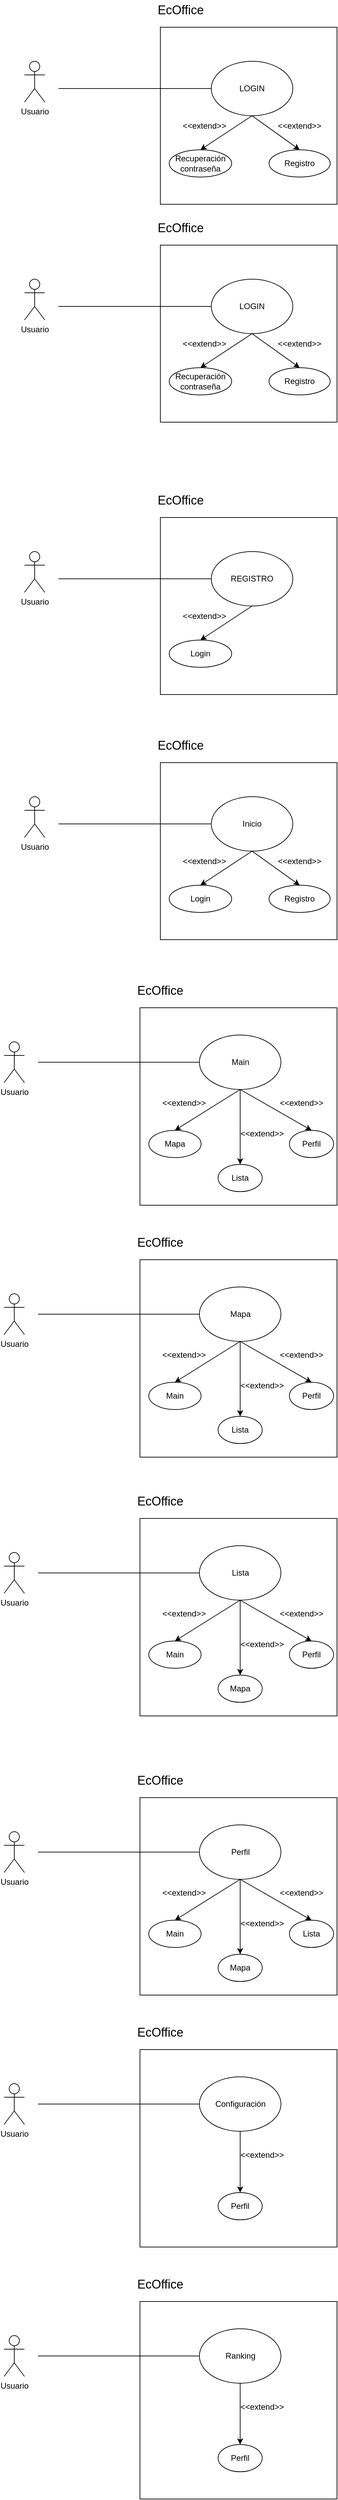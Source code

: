 <mxfile version="26.1.0">
  <diagram name="Página-1" id="AuJuehfKYc8tqPWSzXkJ">
    <mxGraphModel dx="1050" dy="1665" grid="1" gridSize="10" guides="1" tooltips="1" connect="1" arrows="1" fold="1" page="1" pageScale="1" pageWidth="850" pageHeight="1100" math="0" shadow="0">
      <root>
        <mxCell id="0" />
        <mxCell id="1" parent="0" />
        <mxCell id="-lMyzXZ5Z6H0XPTwVIsC-2" value="" style="whiteSpace=wrap;html=1;aspect=fixed;" parent="1" vertex="1">
          <mxGeometry x="320" y="150" width="260" height="260" as="geometry" />
        </mxCell>
        <mxCell id="Qlu5UnZryC30QRzc9eRi-1" value="Usuario" style="shape=umlActor;verticalLabelPosition=bottom;verticalAlign=top;html=1;outlineConnect=0;" parent="1" vertex="1">
          <mxGeometry x="120" y="200" width="30" height="60" as="geometry" />
        </mxCell>
        <mxCell id="6k7u9zJmHzbF-LpgPIJx-1" value="LOGIN" style="ellipse;whiteSpace=wrap;html=1;" parent="1" vertex="1">
          <mxGeometry x="395" y="200" width="120" height="80" as="geometry" />
        </mxCell>
        <mxCell id="6k7u9zJmHzbF-LpgPIJx-2" value="&lt;font style=&quot;font-size: 18px;&quot;&gt;EcOffice&lt;/font&gt;" style="text;html=1;align=center;verticalAlign=middle;whiteSpace=wrap;rounded=0;" parent="1" vertex="1">
          <mxGeometry x="320" y="110" width="60" height="30" as="geometry" />
        </mxCell>
        <mxCell id="6k7u9zJmHzbF-LpgPIJx-3" value="" style="endArrow=none;html=1;rounded=0;entryX=0;entryY=0.5;entryDx=0;entryDy=0;" parent="1" target="6k7u9zJmHzbF-LpgPIJx-1" edge="1">
          <mxGeometry width="50" height="50" relative="1" as="geometry">
            <mxPoint x="170" y="240" as="sourcePoint" />
            <mxPoint x="440" y="260" as="targetPoint" />
          </mxGeometry>
        </mxCell>
        <mxCell id="zmfI66XZxZjJ3lZ3gCG1-1" value="Recuperación contraseña" style="ellipse;whiteSpace=wrap;html=1;" parent="1" vertex="1">
          <mxGeometry x="333" y="330" width="92" height="40" as="geometry" />
        </mxCell>
        <mxCell id="zmfI66XZxZjJ3lZ3gCG1-2" value="" style="endArrow=classic;html=1;rounded=0;entryX=0.5;entryY=0;entryDx=0;entryDy=0;exitX=0.5;exitY=1;exitDx=0;exitDy=0;" parent="1" source="6k7u9zJmHzbF-LpgPIJx-1" target="zmfI66XZxZjJ3lZ3gCG1-1" edge="1">
          <mxGeometry width="50" height="50" relative="1" as="geometry">
            <mxPoint x="390" y="240" as="sourcePoint" />
            <mxPoint x="440" y="190" as="targetPoint" />
          </mxGeometry>
        </mxCell>
        <mxCell id="zmfI66XZxZjJ3lZ3gCG1-3" value="&amp;lt;&amp;lt;extend&amp;gt;&amp;gt;" style="text;html=1;align=center;verticalAlign=middle;whiteSpace=wrap;rounded=0;" parent="1" vertex="1">
          <mxGeometry x="355" y="280" width="60" height="30" as="geometry" />
        </mxCell>
        <mxCell id="JdXRyYJLP0MSMpnX27Q1-1" value="" style="endArrow=classic;html=1;rounded=0;entryX=0.5;entryY=0;entryDx=0;entryDy=0;exitX=0.5;exitY=1;exitDx=0;exitDy=0;" parent="1" source="6k7u9zJmHzbF-LpgPIJx-1" target="JdXRyYJLP0MSMpnX27Q1-2" edge="1">
          <mxGeometry width="50" height="50" relative="1" as="geometry">
            <mxPoint x="490.005" y="275" as="sourcePoint" />
            <mxPoint x="524.26" y="345" as="targetPoint" />
          </mxGeometry>
        </mxCell>
        <mxCell id="JdXRyYJLP0MSMpnX27Q1-2" value="Registro" style="ellipse;whiteSpace=wrap;html=1;" parent="1" vertex="1">
          <mxGeometry x="480" y="330" width="90" height="40" as="geometry" />
        </mxCell>
        <mxCell id="JdXRyYJLP0MSMpnX27Q1-3" value="&amp;lt;&amp;lt;extend&amp;gt;&amp;gt;" style="text;html=1;align=center;verticalAlign=middle;whiteSpace=wrap;rounded=0;" parent="1" vertex="1">
          <mxGeometry x="495" y="280" width="60" height="30" as="geometry" />
        </mxCell>
        <mxCell id="hdl9mwOCS-CArBsNlBvk-1" value="" style="whiteSpace=wrap;html=1;aspect=fixed;" parent="1" vertex="1">
          <mxGeometry x="320" y="550" width="260" height="260" as="geometry" />
        </mxCell>
        <mxCell id="hdl9mwOCS-CArBsNlBvk-2" value="Usuario" style="shape=umlActor;verticalLabelPosition=bottom;verticalAlign=top;html=1;outlineConnect=0;" parent="1" vertex="1">
          <mxGeometry x="120" y="600" width="30" height="60" as="geometry" />
        </mxCell>
        <mxCell id="hdl9mwOCS-CArBsNlBvk-3" value="REGISTRO" style="ellipse;whiteSpace=wrap;html=1;" parent="1" vertex="1">
          <mxGeometry x="395" y="600" width="120" height="80" as="geometry" />
        </mxCell>
        <mxCell id="hdl9mwOCS-CArBsNlBvk-4" value="&lt;font style=&quot;font-size: 18px;&quot;&gt;EcOffice&lt;/font&gt;" style="text;html=1;align=center;verticalAlign=middle;whiteSpace=wrap;rounded=0;" parent="1" vertex="1">
          <mxGeometry x="320" y="510" width="60" height="30" as="geometry" />
        </mxCell>
        <mxCell id="hdl9mwOCS-CArBsNlBvk-5" value="" style="endArrow=none;html=1;rounded=0;entryX=0;entryY=0.5;entryDx=0;entryDy=0;" parent="1" target="hdl9mwOCS-CArBsNlBvk-3" edge="1">
          <mxGeometry width="50" height="50" relative="1" as="geometry">
            <mxPoint x="170" y="640" as="sourcePoint" />
            <mxPoint x="440" y="660" as="targetPoint" />
          </mxGeometry>
        </mxCell>
        <mxCell id="hdl9mwOCS-CArBsNlBvk-6" value="Login" style="ellipse;whiteSpace=wrap;html=1;" parent="1" vertex="1">
          <mxGeometry x="333" y="730" width="92" height="40" as="geometry" />
        </mxCell>
        <mxCell id="hdl9mwOCS-CArBsNlBvk-7" value="" style="endArrow=classic;html=1;rounded=0;entryX=0.5;entryY=0;entryDx=0;entryDy=0;exitX=0.5;exitY=1;exitDx=0;exitDy=0;" parent="1" source="hdl9mwOCS-CArBsNlBvk-3" target="hdl9mwOCS-CArBsNlBvk-6" edge="1">
          <mxGeometry width="50" height="50" relative="1" as="geometry">
            <mxPoint x="390" y="640" as="sourcePoint" />
            <mxPoint x="440" y="590" as="targetPoint" />
          </mxGeometry>
        </mxCell>
        <mxCell id="hdl9mwOCS-CArBsNlBvk-8" value="&amp;lt;&amp;lt;extend&amp;gt;&amp;gt;" style="text;html=1;align=center;verticalAlign=middle;whiteSpace=wrap;rounded=0;" parent="1" vertex="1">
          <mxGeometry x="355" y="680" width="60" height="30" as="geometry" />
        </mxCell>
        <mxCell id="hdl9mwOCS-CArBsNlBvk-12" value="" style="whiteSpace=wrap;html=1;aspect=fixed;" parent="1" vertex="1">
          <mxGeometry x="320" y="910" width="260" height="260" as="geometry" />
        </mxCell>
        <mxCell id="hdl9mwOCS-CArBsNlBvk-13" value="Usuario" style="shape=umlActor;verticalLabelPosition=bottom;verticalAlign=top;html=1;outlineConnect=0;" parent="1" vertex="1">
          <mxGeometry x="120" y="960" width="30" height="60" as="geometry" />
        </mxCell>
        <mxCell id="hdl9mwOCS-CArBsNlBvk-14" value="Inicio" style="ellipse;whiteSpace=wrap;html=1;" parent="1" vertex="1">
          <mxGeometry x="395" y="960" width="120" height="80" as="geometry" />
        </mxCell>
        <mxCell id="hdl9mwOCS-CArBsNlBvk-15" value="&lt;font style=&quot;font-size: 18px;&quot;&gt;EcOffice&lt;/font&gt;" style="text;html=1;align=center;verticalAlign=middle;whiteSpace=wrap;rounded=0;" parent="1" vertex="1">
          <mxGeometry x="320" y="870" width="60" height="30" as="geometry" />
        </mxCell>
        <mxCell id="hdl9mwOCS-CArBsNlBvk-16" value="" style="endArrow=none;html=1;rounded=0;entryX=0;entryY=0.5;entryDx=0;entryDy=0;" parent="1" target="hdl9mwOCS-CArBsNlBvk-14" edge="1">
          <mxGeometry width="50" height="50" relative="1" as="geometry">
            <mxPoint x="170" y="1000" as="sourcePoint" />
            <mxPoint x="440" y="1020" as="targetPoint" />
          </mxGeometry>
        </mxCell>
        <mxCell id="hdl9mwOCS-CArBsNlBvk-17" value="Login" style="ellipse;whiteSpace=wrap;html=1;" parent="1" vertex="1">
          <mxGeometry x="333" y="1090" width="92" height="40" as="geometry" />
        </mxCell>
        <mxCell id="hdl9mwOCS-CArBsNlBvk-18" value="" style="endArrow=classic;html=1;rounded=0;entryX=0.5;entryY=0;entryDx=0;entryDy=0;exitX=0.5;exitY=1;exitDx=0;exitDy=0;" parent="1" source="hdl9mwOCS-CArBsNlBvk-14" target="hdl9mwOCS-CArBsNlBvk-17" edge="1">
          <mxGeometry width="50" height="50" relative="1" as="geometry">
            <mxPoint x="390" y="1000" as="sourcePoint" />
            <mxPoint x="440" y="950" as="targetPoint" />
          </mxGeometry>
        </mxCell>
        <mxCell id="hdl9mwOCS-CArBsNlBvk-19" value="&amp;lt;&amp;lt;extend&amp;gt;&amp;gt;" style="text;html=1;align=center;verticalAlign=middle;whiteSpace=wrap;rounded=0;" parent="1" vertex="1">
          <mxGeometry x="355" y="1040" width="60" height="30" as="geometry" />
        </mxCell>
        <mxCell id="hdl9mwOCS-CArBsNlBvk-20" value="" style="endArrow=classic;html=1;rounded=0;entryX=0.5;entryY=0;entryDx=0;entryDy=0;exitX=0.5;exitY=1;exitDx=0;exitDy=0;" parent="1" source="hdl9mwOCS-CArBsNlBvk-14" target="hdl9mwOCS-CArBsNlBvk-21" edge="1">
          <mxGeometry width="50" height="50" relative="1" as="geometry">
            <mxPoint x="490.005" y="1035" as="sourcePoint" />
            <mxPoint x="524.26" y="1105" as="targetPoint" />
          </mxGeometry>
        </mxCell>
        <mxCell id="hdl9mwOCS-CArBsNlBvk-21" value="Registro" style="ellipse;whiteSpace=wrap;html=1;" parent="1" vertex="1">
          <mxGeometry x="480" y="1090" width="90" height="40" as="geometry" />
        </mxCell>
        <mxCell id="hdl9mwOCS-CArBsNlBvk-22" value="&amp;lt;&amp;lt;extend&amp;gt;&amp;gt;" style="text;html=1;align=center;verticalAlign=middle;whiteSpace=wrap;rounded=0;" parent="1" vertex="1">
          <mxGeometry x="495" y="1040" width="60" height="30" as="geometry" />
        </mxCell>
        <mxCell id="hdl9mwOCS-CArBsNlBvk-36" value="" style="whiteSpace=wrap;html=1;aspect=fixed;" parent="1" vertex="1">
          <mxGeometry x="290" y="1270" width="290" height="290" as="geometry" />
        </mxCell>
        <mxCell id="hdl9mwOCS-CArBsNlBvk-37" value="Usuario" style="shape=umlActor;verticalLabelPosition=bottom;verticalAlign=top;html=1;outlineConnect=0;" parent="1" vertex="1">
          <mxGeometry x="90" y="1320" width="30" height="60" as="geometry" />
        </mxCell>
        <mxCell id="hdl9mwOCS-CArBsNlBvk-38" value="Main" style="ellipse;whiteSpace=wrap;html=1;" parent="1" vertex="1">
          <mxGeometry x="377.5" y="1310" width="120" height="80" as="geometry" />
        </mxCell>
        <mxCell id="hdl9mwOCS-CArBsNlBvk-39" value="&lt;font style=&quot;font-size: 18px;&quot;&gt;EcOffice&lt;/font&gt;" style="text;html=1;align=center;verticalAlign=middle;whiteSpace=wrap;rounded=0;" parent="1" vertex="1">
          <mxGeometry x="290" y="1230" width="60" height="30" as="geometry" />
        </mxCell>
        <mxCell id="hdl9mwOCS-CArBsNlBvk-40" value="" style="endArrow=none;html=1;rounded=0;entryX=0;entryY=0.5;entryDx=0;entryDy=0;" parent="1" target="hdl9mwOCS-CArBsNlBvk-38" edge="1">
          <mxGeometry width="50" height="50" relative="1" as="geometry">
            <mxPoint x="140" y="1350" as="sourcePoint" />
            <mxPoint x="410" y="1380" as="targetPoint" />
          </mxGeometry>
        </mxCell>
        <mxCell id="hdl9mwOCS-CArBsNlBvk-41" value="Mapa" style="ellipse;whiteSpace=wrap;html=1;" parent="1" vertex="1">
          <mxGeometry x="303" y="1450" width="77" height="40" as="geometry" />
        </mxCell>
        <mxCell id="hdl9mwOCS-CArBsNlBvk-42" value="" style="endArrow=classic;html=1;rounded=0;entryX=0.5;entryY=0;entryDx=0;entryDy=0;exitX=0.5;exitY=1;exitDx=0;exitDy=0;" parent="1" source="hdl9mwOCS-CArBsNlBvk-38" target="hdl9mwOCS-CArBsNlBvk-41" edge="1">
          <mxGeometry width="50" height="50" relative="1" as="geometry">
            <mxPoint x="360" y="1360" as="sourcePoint" />
            <mxPoint x="410" y="1310" as="targetPoint" />
          </mxGeometry>
        </mxCell>
        <mxCell id="hdl9mwOCS-CArBsNlBvk-43" value="&amp;lt;&amp;lt;extend&amp;gt;&amp;gt;" style="text;html=1;align=center;verticalAlign=middle;whiteSpace=wrap;rounded=0;" parent="1" vertex="1">
          <mxGeometry x="325" y="1395" width="60" height="30" as="geometry" />
        </mxCell>
        <mxCell id="hdl9mwOCS-CArBsNlBvk-44" value="" style="endArrow=classic;html=1;rounded=0;entryX=0.5;entryY=0;entryDx=0;entryDy=0;exitX=0.5;exitY=1;exitDx=0;exitDy=0;" parent="1" source="hdl9mwOCS-CArBsNlBvk-38" target="hdl9mwOCS-CArBsNlBvk-45" edge="1">
          <mxGeometry width="50" height="50" relative="1" as="geometry">
            <mxPoint x="460.005" y="1395" as="sourcePoint" />
            <mxPoint x="494.26" y="1465" as="targetPoint" />
          </mxGeometry>
        </mxCell>
        <mxCell id="hdl9mwOCS-CArBsNlBvk-45" value="Lista" style="ellipse;whiteSpace=wrap;html=1;" parent="1" vertex="1">
          <mxGeometry x="405" y="1500" width="65" height="40" as="geometry" />
        </mxCell>
        <mxCell id="hdl9mwOCS-CArBsNlBvk-46" value="&amp;lt;&amp;lt;extend&amp;gt;&amp;gt;" style="text;html=1;align=center;verticalAlign=middle;whiteSpace=wrap;rounded=0;" parent="1" vertex="1">
          <mxGeometry x="497.5" y="1395" width="60" height="30" as="geometry" />
        </mxCell>
        <mxCell id="hdl9mwOCS-CArBsNlBvk-47" value="Perfil" style="ellipse;whiteSpace=wrap;html=1;" parent="1" vertex="1">
          <mxGeometry x="510" y="1450" width="65" height="40" as="geometry" />
        </mxCell>
        <mxCell id="hdl9mwOCS-CArBsNlBvk-48" value="" style="endArrow=classic;html=1;rounded=0;entryX=0.5;entryY=0;entryDx=0;entryDy=0;exitX=0.5;exitY=1;exitDx=0;exitDy=0;" parent="1" source="hdl9mwOCS-CArBsNlBvk-38" target="hdl9mwOCS-CArBsNlBvk-47" edge="1">
          <mxGeometry width="50" height="50" relative="1" as="geometry">
            <mxPoint x="435" y="1410" as="sourcePoint" />
            <mxPoint x="438" y="1460" as="targetPoint" />
          </mxGeometry>
        </mxCell>
        <mxCell id="hdl9mwOCS-CArBsNlBvk-49" value="&amp;lt;&amp;lt;extend&amp;gt;&amp;gt;" style="text;html=1;align=center;verticalAlign=middle;whiteSpace=wrap;rounded=0;" parent="1" vertex="1">
          <mxGeometry x="440" y="1440" width="60" height="30" as="geometry" />
        </mxCell>
        <mxCell id="ShXuwQ5tJ1fE1ABgl12t-1" value="" style="whiteSpace=wrap;html=1;aspect=fixed;" vertex="1" parent="1">
          <mxGeometry x="320" y="-170" width="260" height="260" as="geometry" />
        </mxCell>
        <mxCell id="ShXuwQ5tJ1fE1ABgl12t-2" value="Usuario" style="shape=umlActor;verticalLabelPosition=bottom;verticalAlign=top;html=1;outlineConnect=0;" vertex="1" parent="1">
          <mxGeometry x="120" y="-120" width="30" height="60" as="geometry" />
        </mxCell>
        <mxCell id="ShXuwQ5tJ1fE1ABgl12t-3" value="LOGIN" style="ellipse;whiteSpace=wrap;html=1;" vertex="1" parent="1">
          <mxGeometry x="395" y="-120" width="120" height="80" as="geometry" />
        </mxCell>
        <mxCell id="ShXuwQ5tJ1fE1ABgl12t-4" value="&lt;font style=&quot;font-size: 18px;&quot;&gt;EcOffice&lt;/font&gt;" style="text;html=1;align=center;verticalAlign=middle;whiteSpace=wrap;rounded=0;" vertex="1" parent="1">
          <mxGeometry x="320" y="-210" width="60" height="30" as="geometry" />
        </mxCell>
        <mxCell id="ShXuwQ5tJ1fE1ABgl12t-5" value="" style="endArrow=none;html=1;rounded=0;entryX=0;entryY=0.5;entryDx=0;entryDy=0;" edge="1" parent="1" target="ShXuwQ5tJ1fE1ABgl12t-3">
          <mxGeometry width="50" height="50" relative="1" as="geometry">
            <mxPoint x="170" y="-80" as="sourcePoint" />
            <mxPoint x="440" y="-60" as="targetPoint" />
          </mxGeometry>
        </mxCell>
        <mxCell id="ShXuwQ5tJ1fE1ABgl12t-6" value="Recuperación contraseña" style="ellipse;whiteSpace=wrap;html=1;" vertex="1" parent="1">
          <mxGeometry x="333" y="10" width="92" height="40" as="geometry" />
        </mxCell>
        <mxCell id="ShXuwQ5tJ1fE1ABgl12t-7" value="" style="endArrow=classic;html=1;rounded=0;entryX=0.5;entryY=0;entryDx=0;entryDy=0;exitX=0.5;exitY=1;exitDx=0;exitDy=0;" edge="1" parent="1" source="ShXuwQ5tJ1fE1ABgl12t-3" target="ShXuwQ5tJ1fE1ABgl12t-6">
          <mxGeometry width="50" height="50" relative="1" as="geometry">
            <mxPoint x="390" y="-80" as="sourcePoint" />
            <mxPoint x="440" y="-130" as="targetPoint" />
          </mxGeometry>
        </mxCell>
        <mxCell id="ShXuwQ5tJ1fE1ABgl12t-8" value="&amp;lt;&amp;lt;extend&amp;gt;&amp;gt;" style="text;html=1;align=center;verticalAlign=middle;whiteSpace=wrap;rounded=0;" vertex="1" parent="1">
          <mxGeometry x="355" y="-40" width="60" height="30" as="geometry" />
        </mxCell>
        <mxCell id="ShXuwQ5tJ1fE1ABgl12t-9" value="" style="endArrow=classic;html=1;rounded=0;entryX=0.5;entryY=0;entryDx=0;entryDy=0;exitX=0.5;exitY=1;exitDx=0;exitDy=0;" edge="1" parent="1" source="ShXuwQ5tJ1fE1ABgl12t-3" target="ShXuwQ5tJ1fE1ABgl12t-10">
          <mxGeometry width="50" height="50" relative="1" as="geometry">
            <mxPoint x="490.005" y="-45" as="sourcePoint" />
            <mxPoint x="524.26" y="25" as="targetPoint" />
          </mxGeometry>
        </mxCell>
        <mxCell id="ShXuwQ5tJ1fE1ABgl12t-10" value="Registro" style="ellipse;whiteSpace=wrap;html=1;" vertex="1" parent="1">
          <mxGeometry x="480" y="10" width="90" height="40" as="geometry" />
        </mxCell>
        <mxCell id="ShXuwQ5tJ1fE1ABgl12t-11" value="&amp;lt;&amp;lt;extend&amp;gt;&amp;gt;" style="text;html=1;align=center;verticalAlign=middle;whiteSpace=wrap;rounded=0;" vertex="1" parent="1">
          <mxGeometry x="495" y="-40" width="60" height="30" as="geometry" />
        </mxCell>
        <mxCell id="ShXuwQ5tJ1fE1ABgl12t-27" value="" style="whiteSpace=wrap;html=1;aspect=fixed;" vertex="1" parent="1">
          <mxGeometry x="290" y="1640" width="290" height="290" as="geometry" />
        </mxCell>
        <mxCell id="ShXuwQ5tJ1fE1ABgl12t-28" value="Usuario" style="shape=umlActor;verticalLabelPosition=bottom;verticalAlign=top;html=1;outlineConnect=0;" vertex="1" parent="1">
          <mxGeometry x="90" y="1690" width="30" height="60" as="geometry" />
        </mxCell>
        <mxCell id="ShXuwQ5tJ1fE1ABgl12t-29" value="Mapa" style="ellipse;whiteSpace=wrap;html=1;" vertex="1" parent="1">
          <mxGeometry x="377.5" y="1680" width="120" height="80" as="geometry" />
        </mxCell>
        <mxCell id="ShXuwQ5tJ1fE1ABgl12t-30" value="&lt;font style=&quot;font-size: 18px;&quot;&gt;EcOffice&lt;/font&gt;" style="text;html=1;align=center;verticalAlign=middle;whiteSpace=wrap;rounded=0;" vertex="1" parent="1">
          <mxGeometry x="290" y="1600" width="60" height="30" as="geometry" />
        </mxCell>
        <mxCell id="ShXuwQ5tJ1fE1ABgl12t-31" value="" style="endArrow=none;html=1;rounded=0;entryX=0;entryY=0.5;entryDx=0;entryDy=0;" edge="1" parent="1" target="ShXuwQ5tJ1fE1ABgl12t-29">
          <mxGeometry width="50" height="50" relative="1" as="geometry">
            <mxPoint x="140" y="1720" as="sourcePoint" />
            <mxPoint x="410" y="1750" as="targetPoint" />
          </mxGeometry>
        </mxCell>
        <mxCell id="ShXuwQ5tJ1fE1ABgl12t-32" value="Main" style="ellipse;whiteSpace=wrap;html=1;" vertex="1" parent="1">
          <mxGeometry x="303" y="1820" width="77" height="40" as="geometry" />
        </mxCell>
        <mxCell id="ShXuwQ5tJ1fE1ABgl12t-33" value="" style="endArrow=classic;html=1;rounded=0;entryX=0.5;entryY=0;entryDx=0;entryDy=0;exitX=0.5;exitY=1;exitDx=0;exitDy=0;" edge="1" parent="1" source="ShXuwQ5tJ1fE1ABgl12t-29" target="ShXuwQ5tJ1fE1ABgl12t-32">
          <mxGeometry width="50" height="50" relative="1" as="geometry">
            <mxPoint x="360" y="1730" as="sourcePoint" />
            <mxPoint x="410" y="1680" as="targetPoint" />
          </mxGeometry>
        </mxCell>
        <mxCell id="ShXuwQ5tJ1fE1ABgl12t-34" value="&amp;lt;&amp;lt;extend&amp;gt;&amp;gt;" style="text;html=1;align=center;verticalAlign=middle;whiteSpace=wrap;rounded=0;" vertex="1" parent="1">
          <mxGeometry x="325" y="1765" width="60" height="30" as="geometry" />
        </mxCell>
        <mxCell id="ShXuwQ5tJ1fE1ABgl12t-35" value="" style="endArrow=classic;html=1;rounded=0;entryX=0.5;entryY=0;entryDx=0;entryDy=0;exitX=0.5;exitY=1;exitDx=0;exitDy=0;" edge="1" parent="1" source="ShXuwQ5tJ1fE1ABgl12t-29" target="ShXuwQ5tJ1fE1ABgl12t-36">
          <mxGeometry width="50" height="50" relative="1" as="geometry">
            <mxPoint x="460.005" y="1765" as="sourcePoint" />
            <mxPoint x="494.26" y="1835" as="targetPoint" />
          </mxGeometry>
        </mxCell>
        <mxCell id="ShXuwQ5tJ1fE1ABgl12t-36" value="Lista" style="ellipse;whiteSpace=wrap;html=1;" vertex="1" parent="1">
          <mxGeometry x="405" y="1870" width="65" height="40" as="geometry" />
        </mxCell>
        <mxCell id="ShXuwQ5tJ1fE1ABgl12t-37" value="&amp;lt;&amp;lt;extend&amp;gt;&amp;gt;" style="text;html=1;align=center;verticalAlign=middle;whiteSpace=wrap;rounded=0;" vertex="1" parent="1">
          <mxGeometry x="497.5" y="1765" width="60" height="30" as="geometry" />
        </mxCell>
        <mxCell id="ShXuwQ5tJ1fE1ABgl12t-38" value="Perfil" style="ellipse;whiteSpace=wrap;html=1;" vertex="1" parent="1">
          <mxGeometry x="510" y="1820" width="65" height="40" as="geometry" />
        </mxCell>
        <mxCell id="ShXuwQ5tJ1fE1ABgl12t-39" value="" style="endArrow=classic;html=1;rounded=0;entryX=0.5;entryY=0;entryDx=0;entryDy=0;exitX=0.5;exitY=1;exitDx=0;exitDy=0;" edge="1" parent="1" source="ShXuwQ5tJ1fE1ABgl12t-29" target="ShXuwQ5tJ1fE1ABgl12t-38">
          <mxGeometry width="50" height="50" relative="1" as="geometry">
            <mxPoint x="435" y="1780" as="sourcePoint" />
            <mxPoint x="438" y="1830" as="targetPoint" />
          </mxGeometry>
        </mxCell>
        <mxCell id="ShXuwQ5tJ1fE1ABgl12t-40" value="&amp;lt;&amp;lt;extend&amp;gt;&amp;gt;" style="text;html=1;align=center;verticalAlign=middle;whiteSpace=wrap;rounded=0;" vertex="1" parent="1">
          <mxGeometry x="440" y="1810" width="60" height="30" as="geometry" />
        </mxCell>
        <mxCell id="ShXuwQ5tJ1fE1ABgl12t-41" value="" style="whiteSpace=wrap;html=1;aspect=fixed;" vertex="1" parent="1">
          <mxGeometry x="290" y="2020" width="290" height="290" as="geometry" />
        </mxCell>
        <mxCell id="ShXuwQ5tJ1fE1ABgl12t-42" value="Usuario" style="shape=umlActor;verticalLabelPosition=bottom;verticalAlign=top;html=1;outlineConnect=0;" vertex="1" parent="1">
          <mxGeometry x="90" y="2070" width="30" height="60" as="geometry" />
        </mxCell>
        <mxCell id="ShXuwQ5tJ1fE1ABgl12t-43" value="Lista" style="ellipse;whiteSpace=wrap;html=1;" vertex="1" parent="1">
          <mxGeometry x="377.5" y="2060" width="120" height="80" as="geometry" />
        </mxCell>
        <mxCell id="ShXuwQ5tJ1fE1ABgl12t-44" value="&lt;font style=&quot;font-size: 18px;&quot;&gt;EcOffice&lt;/font&gt;" style="text;html=1;align=center;verticalAlign=middle;whiteSpace=wrap;rounded=0;" vertex="1" parent="1">
          <mxGeometry x="290" y="1980" width="60" height="30" as="geometry" />
        </mxCell>
        <mxCell id="ShXuwQ5tJ1fE1ABgl12t-45" value="" style="endArrow=none;html=1;rounded=0;entryX=0;entryY=0.5;entryDx=0;entryDy=0;" edge="1" parent="1" target="ShXuwQ5tJ1fE1ABgl12t-43">
          <mxGeometry width="50" height="50" relative="1" as="geometry">
            <mxPoint x="140" y="2100" as="sourcePoint" />
            <mxPoint x="410" y="2130" as="targetPoint" />
          </mxGeometry>
        </mxCell>
        <mxCell id="ShXuwQ5tJ1fE1ABgl12t-46" value="Main" style="ellipse;whiteSpace=wrap;html=1;" vertex="1" parent="1">
          <mxGeometry x="303" y="2200" width="77" height="40" as="geometry" />
        </mxCell>
        <mxCell id="ShXuwQ5tJ1fE1ABgl12t-47" value="" style="endArrow=classic;html=1;rounded=0;entryX=0.5;entryY=0;entryDx=0;entryDy=0;exitX=0.5;exitY=1;exitDx=0;exitDy=0;" edge="1" parent="1" source="ShXuwQ5tJ1fE1ABgl12t-43" target="ShXuwQ5tJ1fE1ABgl12t-46">
          <mxGeometry width="50" height="50" relative="1" as="geometry">
            <mxPoint x="360" y="2110" as="sourcePoint" />
            <mxPoint x="410" y="2060" as="targetPoint" />
          </mxGeometry>
        </mxCell>
        <mxCell id="ShXuwQ5tJ1fE1ABgl12t-48" value="&amp;lt;&amp;lt;extend&amp;gt;&amp;gt;" style="text;html=1;align=center;verticalAlign=middle;whiteSpace=wrap;rounded=0;" vertex="1" parent="1">
          <mxGeometry x="325" y="2145" width="60" height="30" as="geometry" />
        </mxCell>
        <mxCell id="ShXuwQ5tJ1fE1ABgl12t-49" value="" style="endArrow=classic;html=1;rounded=0;entryX=0.5;entryY=0;entryDx=0;entryDy=0;exitX=0.5;exitY=1;exitDx=0;exitDy=0;" edge="1" parent="1" source="ShXuwQ5tJ1fE1ABgl12t-43" target="ShXuwQ5tJ1fE1ABgl12t-50">
          <mxGeometry width="50" height="50" relative="1" as="geometry">
            <mxPoint x="460.005" y="2145" as="sourcePoint" />
            <mxPoint x="494.26" y="2215" as="targetPoint" />
          </mxGeometry>
        </mxCell>
        <mxCell id="ShXuwQ5tJ1fE1ABgl12t-50" value="Mapa" style="ellipse;whiteSpace=wrap;html=1;" vertex="1" parent="1">
          <mxGeometry x="405" y="2250" width="65" height="40" as="geometry" />
        </mxCell>
        <mxCell id="ShXuwQ5tJ1fE1ABgl12t-51" value="&amp;lt;&amp;lt;extend&amp;gt;&amp;gt;" style="text;html=1;align=center;verticalAlign=middle;whiteSpace=wrap;rounded=0;" vertex="1" parent="1">
          <mxGeometry x="497.5" y="2145" width="60" height="30" as="geometry" />
        </mxCell>
        <mxCell id="ShXuwQ5tJ1fE1ABgl12t-52" value="Perfil" style="ellipse;whiteSpace=wrap;html=1;" vertex="1" parent="1">
          <mxGeometry x="510" y="2200" width="65" height="40" as="geometry" />
        </mxCell>
        <mxCell id="ShXuwQ5tJ1fE1ABgl12t-53" value="" style="endArrow=classic;html=1;rounded=0;entryX=0.5;entryY=0;entryDx=0;entryDy=0;exitX=0.5;exitY=1;exitDx=0;exitDy=0;" edge="1" parent="1" source="ShXuwQ5tJ1fE1ABgl12t-43" target="ShXuwQ5tJ1fE1ABgl12t-52">
          <mxGeometry width="50" height="50" relative="1" as="geometry">
            <mxPoint x="435" y="2160" as="sourcePoint" />
            <mxPoint x="438" y="2210" as="targetPoint" />
          </mxGeometry>
        </mxCell>
        <mxCell id="ShXuwQ5tJ1fE1ABgl12t-54" value="&amp;lt;&amp;lt;extend&amp;gt;&amp;gt;" style="text;html=1;align=center;verticalAlign=middle;whiteSpace=wrap;rounded=0;" vertex="1" parent="1">
          <mxGeometry x="440" y="2190" width="60" height="30" as="geometry" />
        </mxCell>
        <mxCell id="ShXuwQ5tJ1fE1ABgl12t-55" value="" style="whiteSpace=wrap;html=1;aspect=fixed;" vertex="1" parent="1">
          <mxGeometry x="290" y="2430" width="290" height="290" as="geometry" />
        </mxCell>
        <mxCell id="ShXuwQ5tJ1fE1ABgl12t-56" value="Usuario" style="shape=umlActor;verticalLabelPosition=bottom;verticalAlign=top;html=1;outlineConnect=0;" vertex="1" parent="1">
          <mxGeometry x="90" y="2480" width="30" height="60" as="geometry" />
        </mxCell>
        <mxCell id="ShXuwQ5tJ1fE1ABgl12t-57" value="Perfil" style="ellipse;whiteSpace=wrap;html=1;" vertex="1" parent="1">
          <mxGeometry x="377.5" y="2470" width="120" height="80" as="geometry" />
        </mxCell>
        <mxCell id="ShXuwQ5tJ1fE1ABgl12t-58" value="&lt;font style=&quot;font-size: 18px;&quot;&gt;EcOffice&lt;/font&gt;" style="text;html=1;align=center;verticalAlign=middle;whiteSpace=wrap;rounded=0;" vertex="1" parent="1">
          <mxGeometry x="290" y="2390" width="60" height="30" as="geometry" />
        </mxCell>
        <mxCell id="ShXuwQ5tJ1fE1ABgl12t-59" value="" style="endArrow=none;html=1;rounded=0;entryX=0;entryY=0.5;entryDx=0;entryDy=0;" edge="1" parent="1" target="ShXuwQ5tJ1fE1ABgl12t-57">
          <mxGeometry width="50" height="50" relative="1" as="geometry">
            <mxPoint x="140" y="2510" as="sourcePoint" />
            <mxPoint x="410" y="2540" as="targetPoint" />
          </mxGeometry>
        </mxCell>
        <mxCell id="ShXuwQ5tJ1fE1ABgl12t-60" value="Main" style="ellipse;whiteSpace=wrap;html=1;" vertex="1" parent="1">
          <mxGeometry x="303" y="2610" width="77" height="40" as="geometry" />
        </mxCell>
        <mxCell id="ShXuwQ5tJ1fE1ABgl12t-61" value="" style="endArrow=classic;html=1;rounded=0;entryX=0.5;entryY=0;entryDx=0;entryDy=0;exitX=0.5;exitY=1;exitDx=0;exitDy=0;" edge="1" parent="1" source="ShXuwQ5tJ1fE1ABgl12t-57" target="ShXuwQ5tJ1fE1ABgl12t-60">
          <mxGeometry width="50" height="50" relative="1" as="geometry">
            <mxPoint x="360" y="2520" as="sourcePoint" />
            <mxPoint x="410" y="2470" as="targetPoint" />
          </mxGeometry>
        </mxCell>
        <mxCell id="ShXuwQ5tJ1fE1ABgl12t-62" value="&amp;lt;&amp;lt;extend&amp;gt;&amp;gt;" style="text;html=1;align=center;verticalAlign=middle;whiteSpace=wrap;rounded=0;" vertex="1" parent="1">
          <mxGeometry x="325" y="2555" width="60" height="30" as="geometry" />
        </mxCell>
        <mxCell id="ShXuwQ5tJ1fE1ABgl12t-63" value="" style="endArrow=classic;html=1;rounded=0;entryX=0.5;entryY=0;entryDx=0;entryDy=0;exitX=0.5;exitY=1;exitDx=0;exitDy=0;" edge="1" parent="1" source="ShXuwQ5tJ1fE1ABgl12t-57" target="ShXuwQ5tJ1fE1ABgl12t-64">
          <mxGeometry width="50" height="50" relative="1" as="geometry">
            <mxPoint x="460.005" y="2555" as="sourcePoint" />
            <mxPoint x="494.26" y="2625" as="targetPoint" />
          </mxGeometry>
        </mxCell>
        <mxCell id="ShXuwQ5tJ1fE1ABgl12t-64" value="Mapa" style="ellipse;whiteSpace=wrap;html=1;" vertex="1" parent="1">
          <mxGeometry x="405" y="2660" width="65" height="40" as="geometry" />
        </mxCell>
        <mxCell id="ShXuwQ5tJ1fE1ABgl12t-65" value="&amp;lt;&amp;lt;extend&amp;gt;&amp;gt;" style="text;html=1;align=center;verticalAlign=middle;whiteSpace=wrap;rounded=0;" vertex="1" parent="1">
          <mxGeometry x="497.5" y="2555" width="60" height="30" as="geometry" />
        </mxCell>
        <mxCell id="ShXuwQ5tJ1fE1ABgl12t-66" value="Lista" style="ellipse;whiteSpace=wrap;html=1;" vertex="1" parent="1">
          <mxGeometry x="510" y="2610" width="65" height="40" as="geometry" />
        </mxCell>
        <mxCell id="ShXuwQ5tJ1fE1ABgl12t-67" value="" style="endArrow=classic;html=1;rounded=0;entryX=0.5;entryY=0;entryDx=0;entryDy=0;exitX=0.5;exitY=1;exitDx=0;exitDy=0;" edge="1" parent="1" source="ShXuwQ5tJ1fE1ABgl12t-57" target="ShXuwQ5tJ1fE1ABgl12t-66">
          <mxGeometry width="50" height="50" relative="1" as="geometry">
            <mxPoint x="435" y="2570" as="sourcePoint" />
            <mxPoint x="438" y="2620" as="targetPoint" />
          </mxGeometry>
        </mxCell>
        <mxCell id="ShXuwQ5tJ1fE1ABgl12t-68" value="&amp;lt;&amp;lt;extend&amp;gt;&amp;gt;" style="text;html=1;align=center;verticalAlign=middle;whiteSpace=wrap;rounded=0;" vertex="1" parent="1">
          <mxGeometry x="440" y="2600" width="60" height="30" as="geometry" />
        </mxCell>
        <mxCell id="ShXuwQ5tJ1fE1ABgl12t-96" value="" style="whiteSpace=wrap;html=1;aspect=fixed;" vertex="1" parent="1">
          <mxGeometry x="290" y="2800" width="290" height="290" as="geometry" />
        </mxCell>
        <mxCell id="ShXuwQ5tJ1fE1ABgl12t-97" value="Usuario" style="shape=umlActor;verticalLabelPosition=bottom;verticalAlign=top;html=1;outlineConnect=0;" vertex="1" parent="1">
          <mxGeometry x="90" y="2850" width="30" height="60" as="geometry" />
        </mxCell>
        <mxCell id="ShXuwQ5tJ1fE1ABgl12t-98" value="Configuración" style="ellipse;whiteSpace=wrap;html=1;" vertex="1" parent="1">
          <mxGeometry x="377.5" y="2840" width="120" height="80" as="geometry" />
        </mxCell>
        <mxCell id="ShXuwQ5tJ1fE1ABgl12t-99" value="&lt;font style=&quot;font-size: 18px;&quot;&gt;EcOffice&lt;/font&gt;" style="text;html=1;align=center;verticalAlign=middle;whiteSpace=wrap;rounded=0;" vertex="1" parent="1">
          <mxGeometry x="290" y="2760" width="60" height="30" as="geometry" />
        </mxCell>
        <mxCell id="ShXuwQ5tJ1fE1ABgl12t-100" value="" style="endArrow=none;html=1;rounded=0;entryX=0;entryY=0.5;entryDx=0;entryDy=0;" edge="1" parent="1" target="ShXuwQ5tJ1fE1ABgl12t-98">
          <mxGeometry width="50" height="50" relative="1" as="geometry">
            <mxPoint x="140" y="2880" as="sourcePoint" />
            <mxPoint x="410" y="2910" as="targetPoint" />
          </mxGeometry>
        </mxCell>
        <mxCell id="ShXuwQ5tJ1fE1ABgl12t-104" value="" style="endArrow=classic;html=1;rounded=0;entryX=0.5;entryY=0;entryDx=0;entryDy=0;exitX=0.5;exitY=1;exitDx=0;exitDy=0;" edge="1" parent="1" source="ShXuwQ5tJ1fE1ABgl12t-98" target="ShXuwQ5tJ1fE1ABgl12t-105">
          <mxGeometry width="50" height="50" relative="1" as="geometry">
            <mxPoint x="460.005" y="2925" as="sourcePoint" />
            <mxPoint x="494.26" y="2995" as="targetPoint" />
          </mxGeometry>
        </mxCell>
        <mxCell id="ShXuwQ5tJ1fE1ABgl12t-105" value="Perfil" style="ellipse;whiteSpace=wrap;html=1;" vertex="1" parent="1">
          <mxGeometry x="405" y="3010" width="65" height="40" as="geometry" />
        </mxCell>
        <mxCell id="ShXuwQ5tJ1fE1ABgl12t-109" value="&amp;lt;&amp;lt;extend&amp;gt;&amp;gt;" style="text;html=1;align=center;verticalAlign=middle;whiteSpace=wrap;rounded=0;" vertex="1" parent="1">
          <mxGeometry x="440" y="2940" width="60" height="30" as="geometry" />
        </mxCell>
        <mxCell id="ShXuwQ5tJ1fE1ABgl12t-110" value="" style="whiteSpace=wrap;html=1;aspect=fixed;" vertex="1" parent="1">
          <mxGeometry x="290" y="3170" width="290" height="290" as="geometry" />
        </mxCell>
        <mxCell id="ShXuwQ5tJ1fE1ABgl12t-111" value="Usuario" style="shape=umlActor;verticalLabelPosition=bottom;verticalAlign=top;html=1;outlineConnect=0;" vertex="1" parent="1">
          <mxGeometry x="90" y="3220" width="30" height="60" as="geometry" />
        </mxCell>
        <mxCell id="ShXuwQ5tJ1fE1ABgl12t-112" value="Ranking" style="ellipse;whiteSpace=wrap;html=1;" vertex="1" parent="1">
          <mxGeometry x="377.5" y="3210" width="120" height="80" as="geometry" />
        </mxCell>
        <mxCell id="ShXuwQ5tJ1fE1ABgl12t-113" value="&lt;font style=&quot;font-size: 18px;&quot;&gt;EcOffice&lt;/font&gt;" style="text;html=1;align=center;verticalAlign=middle;whiteSpace=wrap;rounded=0;" vertex="1" parent="1">
          <mxGeometry x="290" y="3130" width="60" height="30" as="geometry" />
        </mxCell>
        <mxCell id="ShXuwQ5tJ1fE1ABgl12t-114" value="" style="endArrow=none;html=1;rounded=0;entryX=0;entryY=0.5;entryDx=0;entryDy=0;" edge="1" parent="1" target="ShXuwQ5tJ1fE1ABgl12t-112">
          <mxGeometry width="50" height="50" relative="1" as="geometry">
            <mxPoint x="140" y="3250" as="sourcePoint" />
            <mxPoint x="410" y="3280" as="targetPoint" />
          </mxGeometry>
        </mxCell>
        <mxCell id="ShXuwQ5tJ1fE1ABgl12t-115" value="" style="endArrow=classic;html=1;rounded=0;entryX=0.5;entryY=0;entryDx=0;entryDy=0;exitX=0.5;exitY=1;exitDx=0;exitDy=0;" edge="1" parent="1" source="ShXuwQ5tJ1fE1ABgl12t-112" target="ShXuwQ5tJ1fE1ABgl12t-116">
          <mxGeometry width="50" height="50" relative="1" as="geometry">
            <mxPoint x="460.005" y="3295" as="sourcePoint" />
            <mxPoint x="494.26" y="3365" as="targetPoint" />
          </mxGeometry>
        </mxCell>
        <mxCell id="ShXuwQ5tJ1fE1ABgl12t-116" value="Perfil" style="ellipse;whiteSpace=wrap;html=1;" vertex="1" parent="1">
          <mxGeometry x="405" y="3380" width="65" height="40" as="geometry" />
        </mxCell>
        <mxCell id="ShXuwQ5tJ1fE1ABgl12t-117" value="&amp;lt;&amp;lt;extend&amp;gt;&amp;gt;" style="text;html=1;align=center;verticalAlign=middle;whiteSpace=wrap;rounded=0;" vertex="1" parent="1">
          <mxGeometry x="440" y="3310" width="60" height="30" as="geometry" />
        </mxCell>
      </root>
    </mxGraphModel>
  </diagram>
</mxfile>
